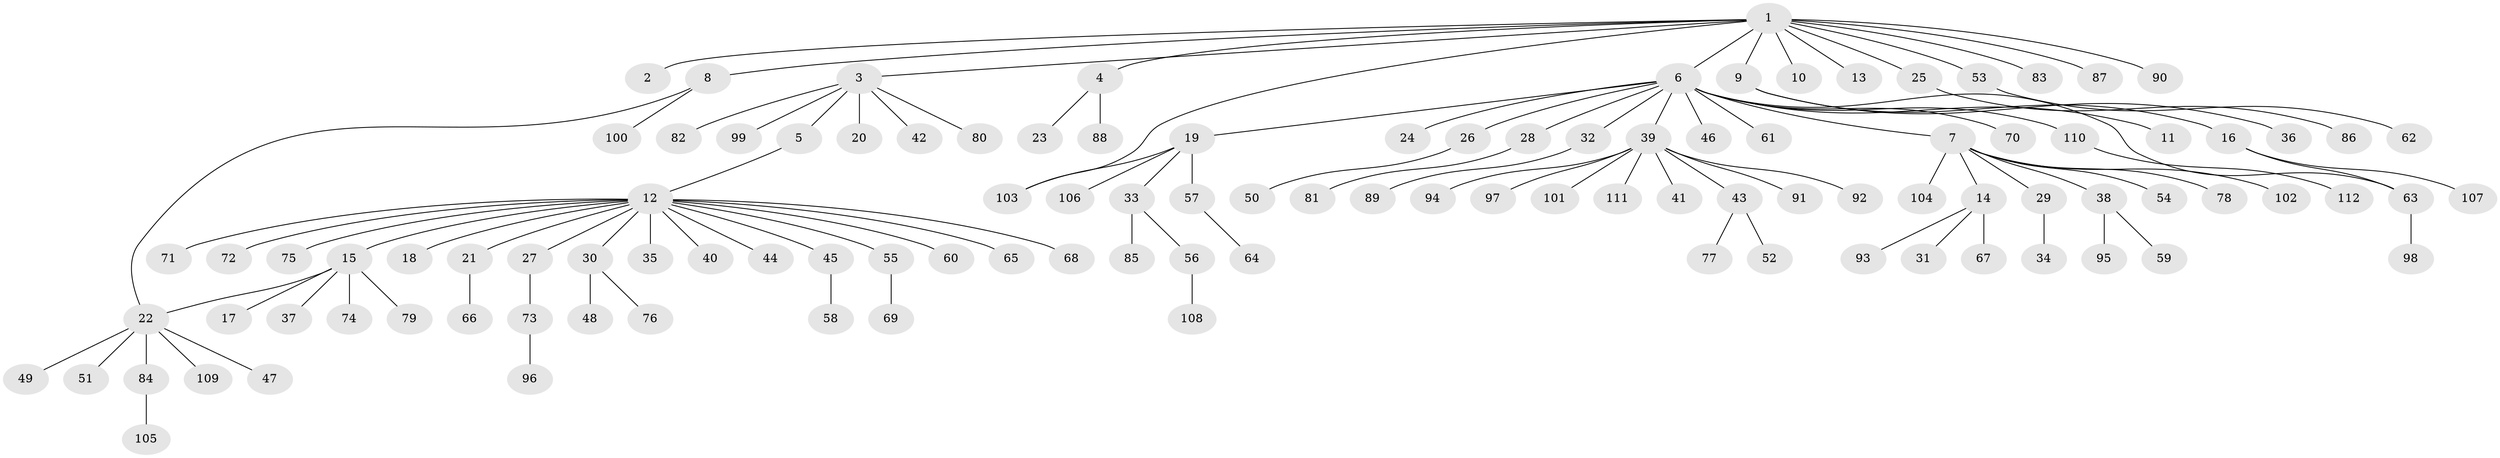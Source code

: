 // Generated by graph-tools (version 1.1) at 2025/11/02/27/25 16:11:15]
// undirected, 112 vertices, 114 edges
graph export_dot {
graph [start="1"]
  node [color=gray90,style=filled];
  1;
  2;
  3;
  4;
  5;
  6;
  7;
  8;
  9;
  10;
  11;
  12;
  13;
  14;
  15;
  16;
  17;
  18;
  19;
  20;
  21;
  22;
  23;
  24;
  25;
  26;
  27;
  28;
  29;
  30;
  31;
  32;
  33;
  34;
  35;
  36;
  37;
  38;
  39;
  40;
  41;
  42;
  43;
  44;
  45;
  46;
  47;
  48;
  49;
  50;
  51;
  52;
  53;
  54;
  55;
  56;
  57;
  58;
  59;
  60;
  61;
  62;
  63;
  64;
  65;
  66;
  67;
  68;
  69;
  70;
  71;
  72;
  73;
  74;
  75;
  76;
  77;
  78;
  79;
  80;
  81;
  82;
  83;
  84;
  85;
  86;
  87;
  88;
  89;
  90;
  91;
  92;
  93;
  94;
  95;
  96;
  97;
  98;
  99;
  100;
  101;
  102;
  103;
  104;
  105;
  106;
  107;
  108;
  109;
  110;
  111;
  112;
  1 -- 2;
  1 -- 3;
  1 -- 4;
  1 -- 6;
  1 -- 8;
  1 -- 9;
  1 -- 10;
  1 -- 13;
  1 -- 25;
  1 -- 53;
  1 -- 83;
  1 -- 87;
  1 -- 90;
  1 -- 103;
  3 -- 5;
  3 -- 20;
  3 -- 42;
  3 -- 80;
  3 -- 82;
  3 -- 99;
  4 -- 23;
  4 -- 88;
  5 -- 12;
  6 -- 7;
  6 -- 11;
  6 -- 19;
  6 -- 24;
  6 -- 26;
  6 -- 28;
  6 -- 32;
  6 -- 39;
  6 -- 46;
  6 -- 61;
  6 -- 63;
  6 -- 70;
  6 -- 110;
  7 -- 14;
  7 -- 29;
  7 -- 38;
  7 -- 54;
  7 -- 78;
  7 -- 102;
  7 -- 104;
  8 -- 22;
  8 -- 100;
  9 -- 16;
  9 -- 36;
  12 -- 15;
  12 -- 18;
  12 -- 21;
  12 -- 27;
  12 -- 30;
  12 -- 35;
  12 -- 40;
  12 -- 44;
  12 -- 45;
  12 -- 55;
  12 -- 60;
  12 -- 65;
  12 -- 68;
  12 -- 71;
  12 -- 72;
  12 -- 75;
  14 -- 31;
  14 -- 67;
  14 -- 93;
  15 -- 17;
  15 -- 22;
  15 -- 37;
  15 -- 74;
  15 -- 79;
  16 -- 63;
  16 -- 107;
  19 -- 33;
  19 -- 57;
  19 -- 103;
  19 -- 106;
  21 -- 66;
  22 -- 47;
  22 -- 49;
  22 -- 51;
  22 -- 84;
  22 -- 109;
  25 -- 86;
  26 -- 50;
  27 -- 73;
  28 -- 81;
  29 -- 34;
  30 -- 48;
  30 -- 76;
  32 -- 89;
  33 -- 56;
  33 -- 85;
  38 -- 59;
  38 -- 95;
  39 -- 41;
  39 -- 43;
  39 -- 91;
  39 -- 92;
  39 -- 94;
  39 -- 97;
  39 -- 101;
  39 -- 111;
  43 -- 52;
  43 -- 77;
  45 -- 58;
  53 -- 62;
  55 -- 69;
  56 -- 108;
  57 -- 64;
  63 -- 98;
  73 -- 96;
  84 -- 105;
  110 -- 112;
}
